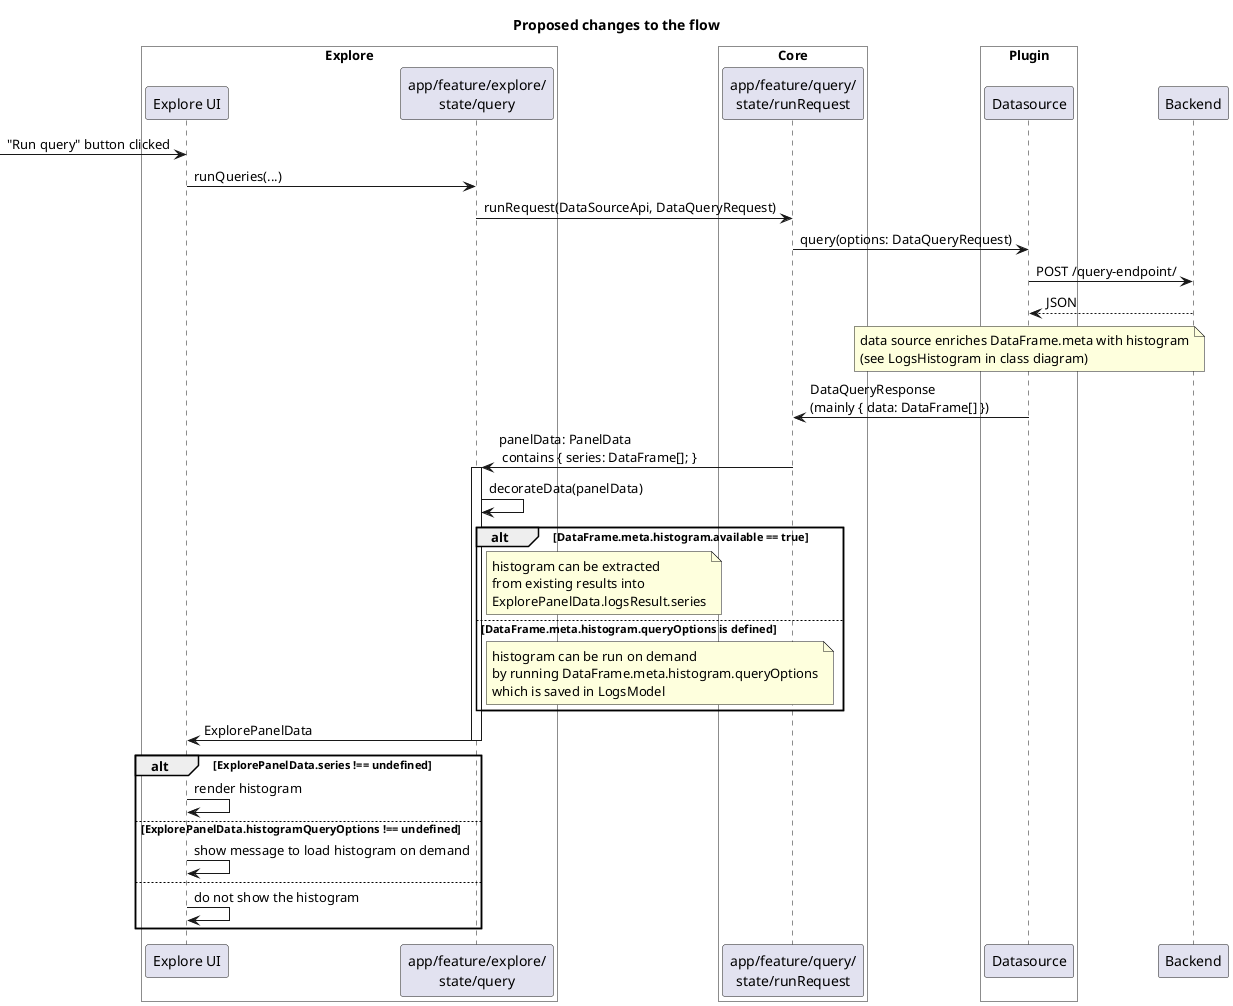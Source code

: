 @startuml

title Proposed changes to the flow

box "Explore" #white
participant "Explore UI" as UI
participant "app/feature/explore/\nstate/query" as S
endbox

box "Core" #white
participant "app/feature/query/\nstate/runRequest" as S2
endbox

box "Plugin" #white
participant Datasource as DS
endbox

participant Backend as B

-> UI : "Run query" button clicked
UI -> S : runQueries(...)
S -> S2 : runRequest(DataSourceApi, DataQueryRequest)
S2 -> DS : query(options: DataQueryRequest)
DS -> B : POST /query-endpoint/
DS <-- B : JSON
note over DS: data source enriches DataFrame.meta with histogram\n(see LogsHistogram in class diagram)
S2 <- DS : DataQueryResponse\n(mainly { data: DataFrame[] })
S <- S2 : panelData: PanelData\n contains { series: DataFrame[]; }
activate S
S -> S : decorateData(panelData)

alt DataFrame.meta.histogram.available == true
note right S : histogram can be extracted\nfrom existing results into\nExplorePanelData.logsResult.series
else DataFrame.meta.histogram.queryOptions is defined
note right S : histogram can be run on demand\nby running DataFrame.meta.histogram.queryOptions\nwhich is saved in LogsModel
end

UI <- S : ExplorePanelData
deactivate S

alt ExplorePanelData.series !== undefined
  UI -> UI : render histogram
else ExplorePanelData.histogramQueryOptions !== undefined
  UI -> UI : show message to load histogram on demand
else
  UI -> UI : do not show the histogram
end

@enduml
